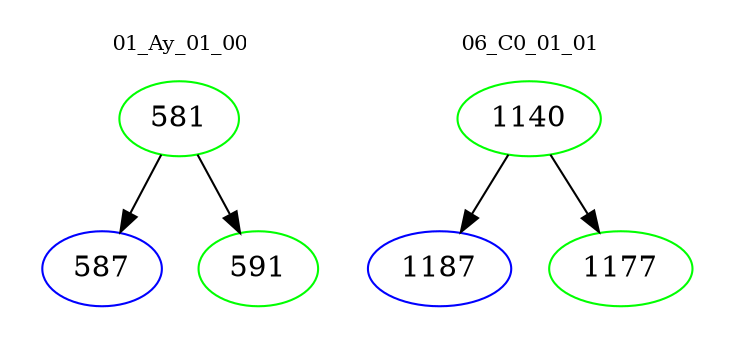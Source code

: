 digraph{
subgraph cluster_0 {
color = white
label = "01_Ay_01_00";
fontsize=10;
T0_581 [label="581", color="green"]
T0_581 -> T0_587 [color="black"]
T0_587 [label="587", color="blue"]
T0_581 -> T0_591 [color="black"]
T0_591 [label="591", color="green"]
}
subgraph cluster_1 {
color = white
label = "06_C0_01_01";
fontsize=10;
T1_1140 [label="1140", color="green"]
T1_1140 -> T1_1187 [color="black"]
T1_1187 [label="1187", color="blue"]
T1_1140 -> T1_1177 [color="black"]
T1_1177 [label="1177", color="green"]
}
}

